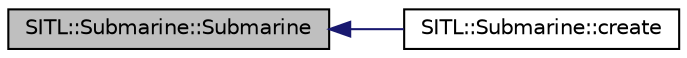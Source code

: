 digraph "SITL::Submarine::Submarine"
{
 // INTERACTIVE_SVG=YES
  edge [fontname="Helvetica",fontsize="10",labelfontname="Helvetica",labelfontsize="10"];
  node [fontname="Helvetica",fontsize="10",shape=record];
  rankdir="LR";
  Node1 [label="SITL::Submarine::Submarine",height=0.2,width=0.4,color="black", fillcolor="grey75", style="filled", fontcolor="black"];
  Node1 -> Node2 [dir="back",color="midnightblue",fontsize="10",style="solid",fontname="Helvetica"];
  Node2 [label="SITL::Submarine::create",height=0.2,width=0.4,color="black", fillcolor="white", style="filled",URL="$classSITL_1_1Submarine.html#a9ac406adb6adef2936c9d51d45d74165"];
}
